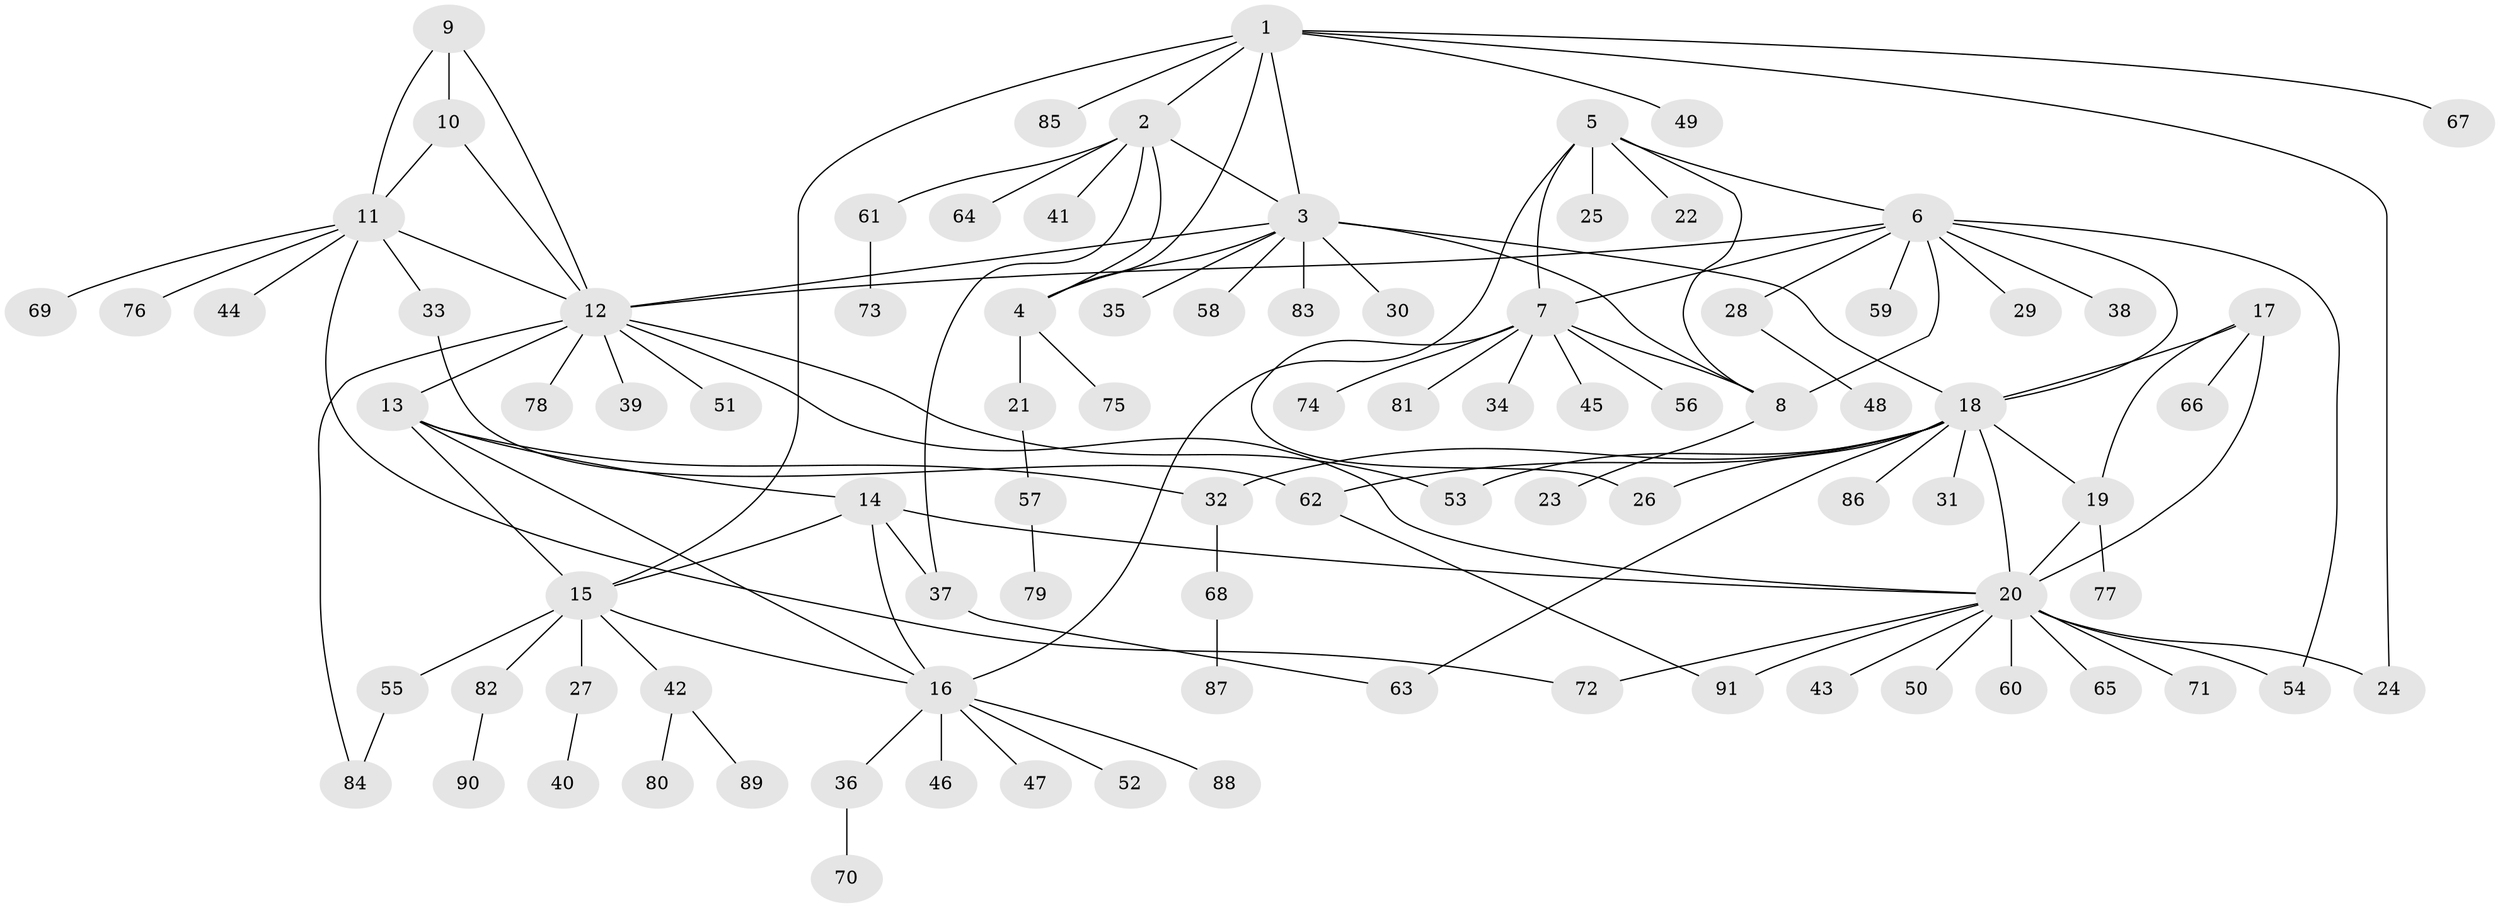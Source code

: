 // coarse degree distribution, {6: 0.07272727272727272, 7: 0.03636363636363636, 4: 0.05454545454545454, 3: 0.07272727272727272, 1: 0.509090909090909, 2: 0.14545454545454545, 8: 0.05454545454545454, 12: 0.01818181818181818, 9: 0.03636363636363636}
// Generated by graph-tools (version 1.1) at 2025/37/03/04/25 23:37:48]
// undirected, 91 vertices, 122 edges
graph export_dot {
  node [color=gray90,style=filled];
  1;
  2;
  3;
  4;
  5;
  6;
  7;
  8;
  9;
  10;
  11;
  12;
  13;
  14;
  15;
  16;
  17;
  18;
  19;
  20;
  21;
  22;
  23;
  24;
  25;
  26;
  27;
  28;
  29;
  30;
  31;
  32;
  33;
  34;
  35;
  36;
  37;
  38;
  39;
  40;
  41;
  42;
  43;
  44;
  45;
  46;
  47;
  48;
  49;
  50;
  51;
  52;
  53;
  54;
  55;
  56;
  57;
  58;
  59;
  60;
  61;
  62;
  63;
  64;
  65;
  66;
  67;
  68;
  69;
  70;
  71;
  72;
  73;
  74;
  75;
  76;
  77;
  78;
  79;
  80;
  81;
  82;
  83;
  84;
  85;
  86;
  87;
  88;
  89;
  90;
  91;
  1 -- 2;
  1 -- 3;
  1 -- 4;
  1 -- 15;
  1 -- 24;
  1 -- 49;
  1 -- 67;
  1 -- 85;
  2 -- 3;
  2 -- 4;
  2 -- 37;
  2 -- 41;
  2 -- 61;
  2 -- 64;
  3 -- 4;
  3 -- 8;
  3 -- 12;
  3 -- 18;
  3 -- 30;
  3 -- 35;
  3 -- 58;
  3 -- 83;
  4 -- 21;
  4 -- 75;
  5 -- 6;
  5 -- 7;
  5 -- 8;
  5 -- 16;
  5 -- 22;
  5 -- 25;
  6 -- 7;
  6 -- 8;
  6 -- 12;
  6 -- 18;
  6 -- 28;
  6 -- 29;
  6 -- 38;
  6 -- 54;
  6 -- 59;
  7 -- 8;
  7 -- 26;
  7 -- 34;
  7 -- 45;
  7 -- 56;
  7 -- 74;
  7 -- 81;
  8 -- 23;
  9 -- 10;
  9 -- 11;
  9 -- 12;
  10 -- 11;
  10 -- 12;
  11 -- 12;
  11 -- 33;
  11 -- 44;
  11 -- 69;
  11 -- 72;
  11 -- 76;
  12 -- 13;
  12 -- 20;
  12 -- 39;
  12 -- 51;
  12 -- 53;
  12 -- 78;
  12 -- 84;
  13 -- 14;
  13 -- 15;
  13 -- 16;
  13 -- 32;
  14 -- 15;
  14 -- 16;
  14 -- 20;
  14 -- 37;
  15 -- 16;
  15 -- 27;
  15 -- 42;
  15 -- 55;
  15 -- 82;
  16 -- 36;
  16 -- 46;
  16 -- 47;
  16 -- 52;
  16 -- 88;
  17 -- 18;
  17 -- 19;
  17 -- 20;
  17 -- 66;
  18 -- 19;
  18 -- 20;
  18 -- 26;
  18 -- 31;
  18 -- 32;
  18 -- 53;
  18 -- 62;
  18 -- 63;
  18 -- 86;
  19 -- 20;
  19 -- 77;
  20 -- 24;
  20 -- 43;
  20 -- 50;
  20 -- 54;
  20 -- 60;
  20 -- 65;
  20 -- 71;
  20 -- 72;
  20 -- 91;
  21 -- 57;
  27 -- 40;
  28 -- 48;
  32 -- 68;
  33 -- 62;
  36 -- 70;
  37 -- 63;
  42 -- 80;
  42 -- 89;
  55 -- 84;
  57 -- 79;
  61 -- 73;
  62 -- 91;
  68 -- 87;
  82 -- 90;
}
